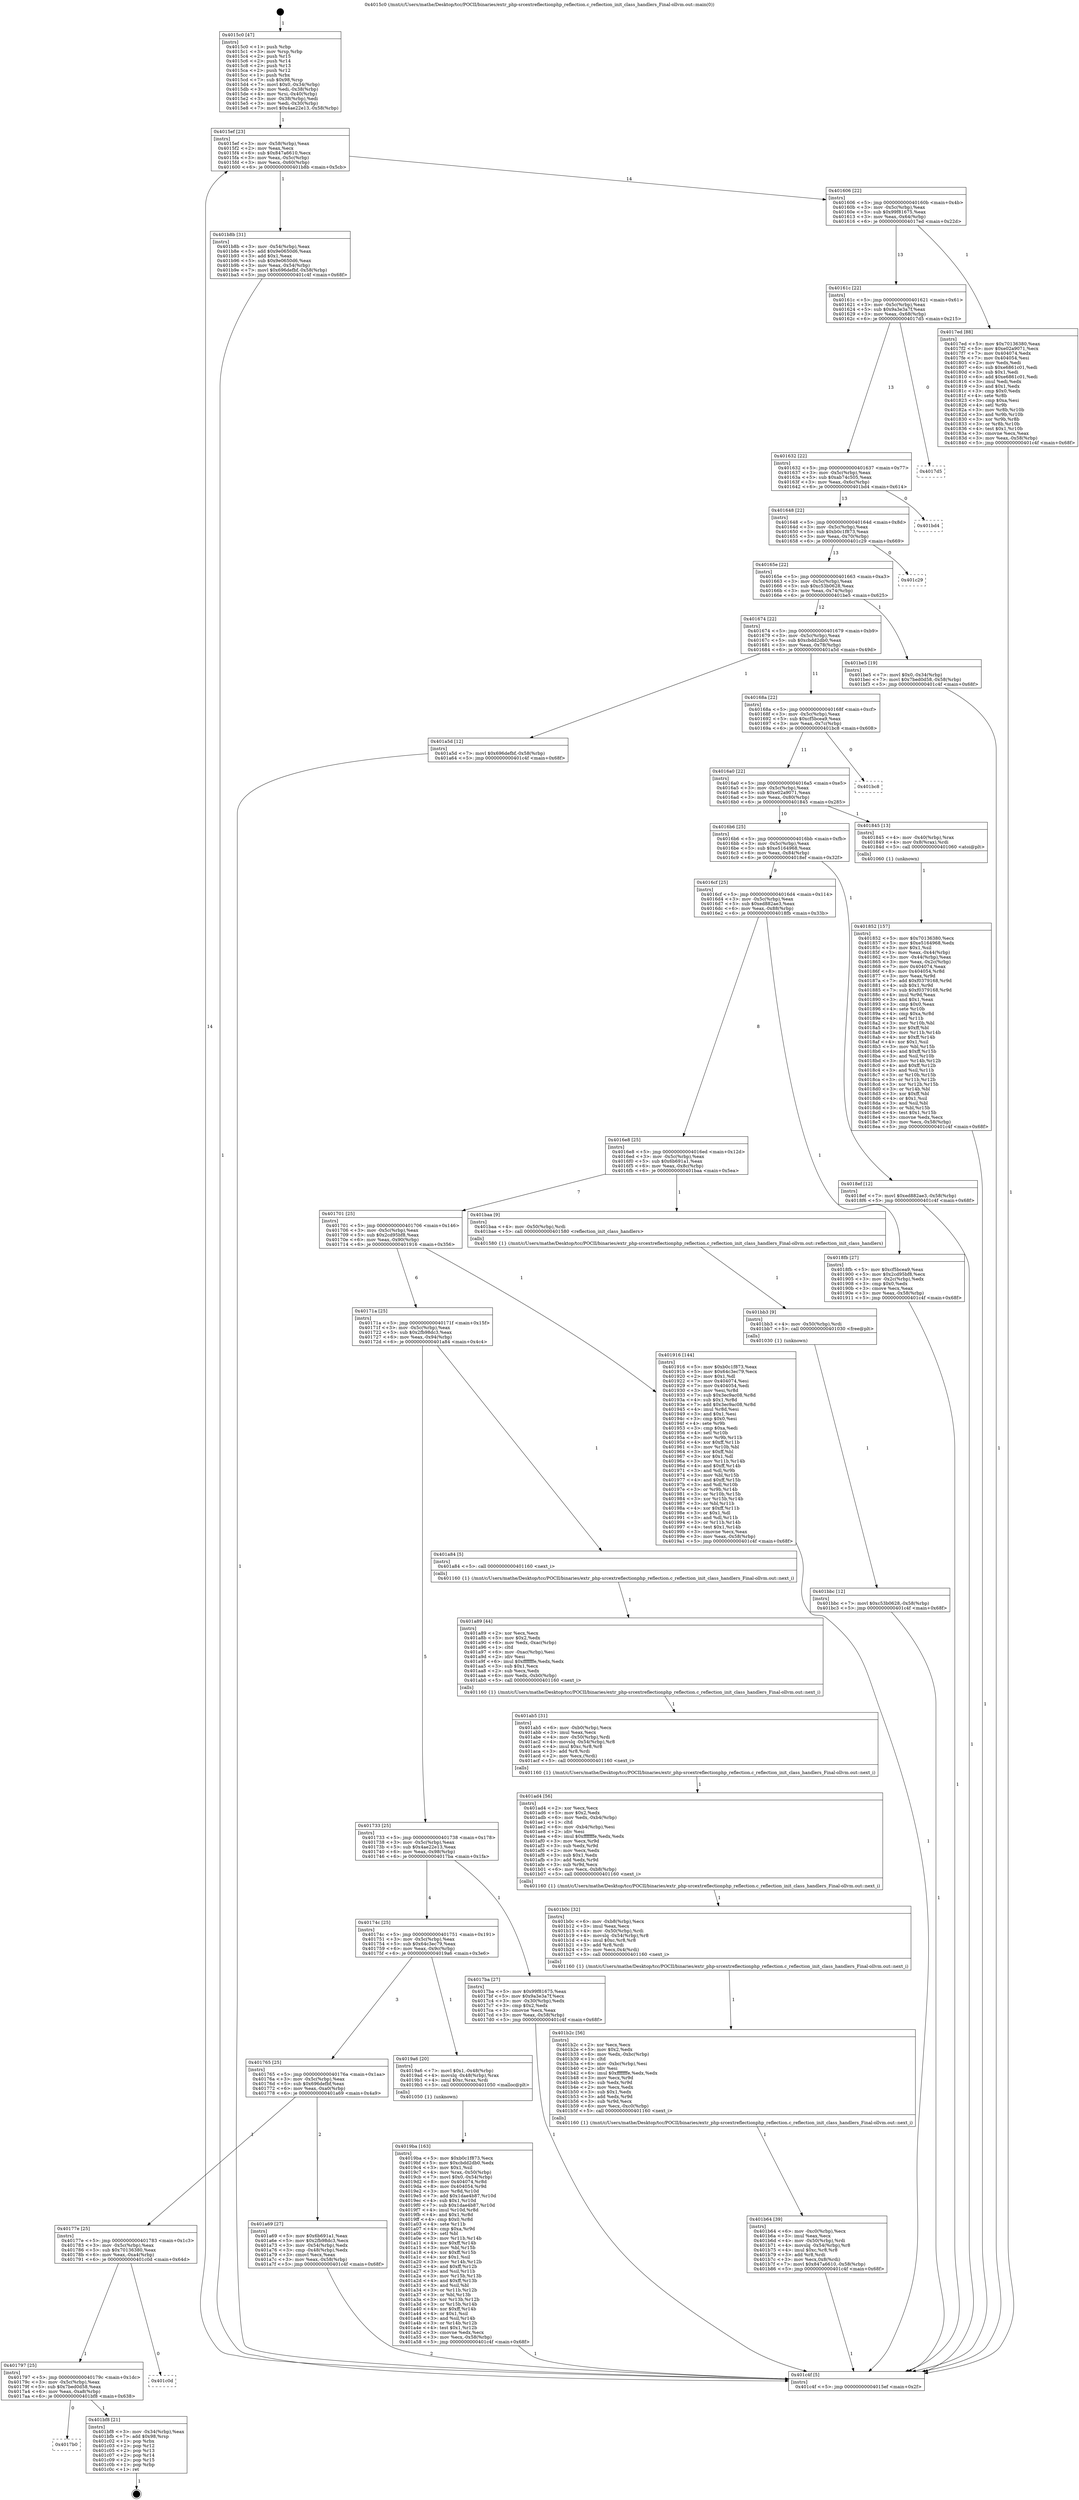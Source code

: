 digraph "0x4015c0" {
  label = "0x4015c0 (/mnt/c/Users/mathe/Desktop/tcc/POCII/binaries/extr_php-srcextreflectionphp_reflection.c_reflection_init_class_handlers_Final-ollvm.out::main(0))"
  labelloc = "t"
  node[shape=record]

  Entry [label="",width=0.3,height=0.3,shape=circle,fillcolor=black,style=filled]
  "0x4015ef" [label="{
     0x4015ef [23]\l
     | [instrs]\l
     &nbsp;&nbsp;0x4015ef \<+3\>: mov -0x58(%rbp),%eax\l
     &nbsp;&nbsp;0x4015f2 \<+2\>: mov %eax,%ecx\l
     &nbsp;&nbsp;0x4015f4 \<+6\>: sub $0x847a6610,%ecx\l
     &nbsp;&nbsp;0x4015fa \<+3\>: mov %eax,-0x5c(%rbp)\l
     &nbsp;&nbsp;0x4015fd \<+3\>: mov %ecx,-0x60(%rbp)\l
     &nbsp;&nbsp;0x401600 \<+6\>: je 0000000000401b8b \<main+0x5cb\>\l
  }"]
  "0x401b8b" [label="{
     0x401b8b [31]\l
     | [instrs]\l
     &nbsp;&nbsp;0x401b8b \<+3\>: mov -0x54(%rbp),%eax\l
     &nbsp;&nbsp;0x401b8e \<+5\>: add $0x9e0650d6,%eax\l
     &nbsp;&nbsp;0x401b93 \<+3\>: add $0x1,%eax\l
     &nbsp;&nbsp;0x401b96 \<+5\>: sub $0x9e0650d6,%eax\l
     &nbsp;&nbsp;0x401b9b \<+3\>: mov %eax,-0x54(%rbp)\l
     &nbsp;&nbsp;0x401b9e \<+7\>: movl $0x696defbf,-0x58(%rbp)\l
     &nbsp;&nbsp;0x401ba5 \<+5\>: jmp 0000000000401c4f \<main+0x68f\>\l
  }"]
  "0x401606" [label="{
     0x401606 [22]\l
     | [instrs]\l
     &nbsp;&nbsp;0x401606 \<+5\>: jmp 000000000040160b \<main+0x4b\>\l
     &nbsp;&nbsp;0x40160b \<+3\>: mov -0x5c(%rbp),%eax\l
     &nbsp;&nbsp;0x40160e \<+5\>: sub $0x99f81675,%eax\l
     &nbsp;&nbsp;0x401613 \<+3\>: mov %eax,-0x64(%rbp)\l
     &nbsp;&nbsp;0x401616 \<+6\>: je 00000000004017ed \<main+0x22d\>\l
  }"]
  Exit [label="",width=0.3,height=0.3,shape=circle,fillcolor=black,style=filled,peripheries=2]
  "0x4017ed" [label="{
     0x4017ed [88]\l
     | [instrs]\l
     &nbsp;&nbsp;0x4017ed \<+5\>: mov $0x70136380,%eax\l
     &nbsp;&nbsp;0x4017f2 \<+5\>: mov $0xe02a9071,%ecx\l
     &nbsp;&nbsp;0x4017f7 \<+7\>: mov 0x404074,%edx\l
     &nbsp;&nbsp;0x4017fe \<+7\>: mov 0x404054,%esi\l
     &nbsp;&nbsp;0x401805 \<+2\>: mov %edx,%edi\l
     &nbsp;&nbsp;0x401807 \<+6\>: sub $0xe6861c01,%edi\l
     &nbsp;&nbsp;0x40180d \<+3\>: sub $0x1,%edi\l
     &nbsp;&nbsp;0x401810 \<+6\>: add $0xe6861c01,%edi\l
     &nbsp;&nbsp;0x401816 \<+3\>: imul %edi,%edx\l
     &nbsp;&nbsp;0x401819 \<+3\>: and $0x1,%edx\l
     &nbsp;&nbsp;0x40181c \<+3\>: cmp $0x0,%edx\l
     &nbsp;&nbsp;0x40181f \<+4\>: sete %r8b\l
     &nbsp;&nbsp;0x401823 \<+3\>: cmp $0xa,%esi\l
     &nbsp;&nbsp;0x401826 \<+4\>: setl %r9b\l
     &nbsp;&nbsp;0x40182a \<+3\>: mov %r8b,%r10b\l
     &nbsp;&nbsp;0x40182d \<+3\>: and %r9b,%r10b\l
     &nbsp;&nbsp;0x401830 \<+3\>: xor %r9b,%r8b\l
     &nbsp;&nbsp;0x401833 \<+3\>: or %r8b,%r10b\l
     &nbsp;&nbsp;0x401836 \<+4\>: test $0x1,%r10b\l
     &nbsp;&nbsp;0x40183a \<+3\>: cmovne %ecx,%eax\l
     &nbsp;&nbsp;0x40183d \<+3\>: mov %eax,-0x58(%rbp)\l
     &nbsp;&nbsp;0x401840 \<+5\>: jmp 0000000000401c4f \<main+0x68f\>\l
  }"]
  "0x40161c" [label="{
     0x40161c [22]\l
     | [instrs]\l
     &nbsp;&nbsp;0x40161c \<+5\>: jmp 0000000000401621 \<main+0x61\>\l
     &nbsp;&nbsp;0x401621 \<+3\>: mov -0x5c(%rbp),%eax\l
     &nbsp;&nbsp;0x401624 \<+5\>: sub $0x9a3e3a7f,%eax\l
     &nbsp;&nbsp;0x401629 \<+3\>: mov %eax,-0x68(%rbp)\l
     &nbsp;&nbsp;0x40162c \<+6\>: je 00000000004017d5 \<main+0x215\>\l
  }"]
  "0x4017b0" [label="{
     0x4017b0\l
  }", style=dashed]
  "0x4017d5" [label="{
     0x4017d5\l
  }", style=dashed]
  "0x401632" [label="{
     0x401632 [22]\l
     | [instrs]\l
     &nbsp;&nbsp;0x401632 \<+5\>: jmp 0000000000401637 \<main+0x77\>\l
     &nbsp;&nbsp;0x401637 \<+3\>: mov -0x5c(%rbp),%eax\l
     &nbsp;&nbsp;0x40163a \<+5\>: sub $0xab74c505,%eax\l
     &nbsp;&nbsp;0x40163f \<+3\>: mov %eax,-0x6c(%rbp)\l
     &nbsp;&nbsp;0x401642 \<+6\>: je 0000000000401bd4 \<main+0x614\>\l
  }"]
  "0x401bf8" [label="{
     0x401bf8 [21]\l
     | [instrs]\l
     &nbsp;&nbsp;0x401bf8 \<+3\>: mov -0x34(%rbp),%eax\l
     &nbsp;&nbsp;0x401bfb \<+7\>: add $0x98,%rsp\l
     &nbsp;&nbsp;0x401c02 \<+1\>: pop %rbx\l
     &nbsp;&nbsp;0x401c03 \<+2\>: pop %r12\l
     &nbsp;&nbsp;0x401c05 \<+2\>: pop %r13\l
     &nbsp;&nbsp;0x401c07 \<+2\>: pop %r14\l
     &nbsp;&nbsp;0x401c09 \<+2\>: pop %r15\l
     &nbsp;&nbsp;0x401c0b \<+1\>: pop %rbp\l
     &nbsp;&nbsp;0x401c0c \<+1\>: ret\l
  }"]
  "0x401bd4" [label="{
     0x401bd4\l
  }", style=dashed]
  "0x401648" [label="{
     0x401648 [22]\l
     | [instrs]\l
     &nbsp;&nbsp;0x401648 \<+5\>: jmp 000000000040164d \<main+0x8d\>\l
     &nbsp;&nbsp;0x40164d \<+3\>: mov -0x5c(%rbp),%eax\l
     &nbsp;&nbsp;0x401650 \<+5\>: sub $0xb0c1f873,%eax\l
     &nbsp;&nbsp;0x401655 \<+3\>: mov %eax,-0x70(%rbp)\l
     &nbsp;&nbsp;0x401658 \<+6\>: je 0000000000401c29 \<main+0x669\>\l
  }"]
  "0x401797" [label="{
     0x401797 [25]\l
     | [instrs]\l
     &nbsp;&nbsp;0x401797 \<+5\>: jmp 000000000040179c \<main+0x1dc\>\l
     &nbsp;&nbsp;0x40179c \<+3\>: mov -0x5c(%rbp),%eax\l
     &nbsp;&nbsp;0x40179f \<+5\>: sub $0x7bed0d58,%eax\l
     &nbsp;&nbsp;0x4017a4 \<+6\>: mov %eax,-0xa8(%rbp)\l
     &nbsp;&nbsp;0x4017aa \<+6\>: je 0000000000401bf8 \<main+0x638\>\l
  }"]
  "0x401c29" [label="{
     0x401c29\l
  }", style=dashed]
  "0x40165e" [label="{
     0x40165e [22]\l
     | [instrs]\l
     &nbsp;&nbsp;0x40165e \<+5\>: jmp 0000000000401663 \<main+0xa3\>\l
     &nbsp;&nbsp;0x401663 \<+3\>: mov -0x5c(%rbp),%eax\l
     &nbsp;&nbsp;0x401666 \<+5\>: sub $0xc53b0628,%eax\l
     &nbsp;&nbsp;0x40166b \<+3\>: mov %eax,-0x74(%rbp)\l
     &nbsp;&nbsp;0x40166e \<+6\>: je 0000000000401be5 \<main+0x625\>\l
  }"]
  "0x401c0d" [label="{
     0x401c0d\l
  }", style=dashed]
  "0x401be5" [label="{
     0x401be5 [19]\l
     | [instrs]\l
     &nbsp;&nbsp;0x401be5 \<+7\>: movl $0x0,-0x34(%rbp)\l
     &nbsp;&nbsp;0x401bec \<+7\>: movl $0x7bed0d58,-0x58(%rbp)\l
     &nbsp;&nbsp;0x401bf3 \<+5\>: jmp 0000000000401c4f \<main+0x68f\>\l
  }"]
  "0x401674" [label="{
     0x401674 [22]\l
     | [instrs]\l
     &nbsp;&nbsp;0x401674 \<+5\>: jmp 0000000000401679 \<main+0xb9\>\l
     &nbsp;&nbsp;0x401679 \<+3\>: mov -0x5c(%rbp),%eax\l
     &nbsp;&nbsp;0x40167c \<+5\>: sub $0xcbdd2db0,%eax\l
     &nbsp;&nbsp;0x401681 \<+3\>: mov %eax,-0x78(%rbp)\l
     &nbsp;&nbsp;0x401684 \<+6\>: je 0000000000401a5d \<main+0x49d\>\l
  }"]
  "0x401bbc" [label="{
     0x401bbc [12]\l
     | [instrs]\l
     &nbsp;&nbsp;0x401bbc \<+7\>: movl $0xc53b0628,-0x58(%rbp)\l
     &nbsp;&nbsp;0x401bc3 \<+5\>: jmp 0000000000401c4f \<main+0x68f\>\l
  }"]
  "0x401a5d" [label="{
     0x401a5d [12]\l
     | [instrs]\l
     &nbsp;&nbsp;0x401a5d \<+7\>: movl $0x696defbf,-0x58(%rbp)\l
     &nbsp;&nbsp;0x401a64 \<+5\>: jmp 0000000000401c4f \<main+0x68f\>\l
  }"]
  "0x40168a" [label="{
     0x40168a [22]\l
     | [instrs]\l
     &nbsp;&nbsp;0x40168a \<+5\>: jmp 000000000040168f \<main+0xcf\>\l
     &nbsp;&nbsp;0x40168f \<+3\>: mov -0x5c(%rbp),%eax\l
     &nbsp;&nbsp;0x401692 \<+5\>: sub $0xcf5bcea9,%eax\l
     &nbsp;&nbsp;0x401697 \<+3\>: mov %eax,-0x7c(%rbp)\l
     &nbsp;&nbsp;0x40169a \<+6\>: je 0000000000401bc8 \<main+0x608\>\l
  }"]
  "0x401bb3" [label="{
     0x401bb3 [9]\l
     | [instrs]\l
     &nbsp;&nbsp;0x401bb3 \<+4\>: mov -0x50(%rbp),%rdi\l
     &nbsp;&nbsp;0x401bb7 \<+5\>: call 0000000000401030 \<free@plt\>\l
     | [calls]\l
     &nbsp;&nbsp;0x401030 \{1\} (unknown)\l
  }"]
  "0x401bc8" [label="{
     0x401bc8\l
  }", style=dashed]
  "0x4016a0" [label="{
     0x4016a0 [22]\l
     | [instrs]\l
     &nbsp;&nbsp;0x4016a0 \<+5\>: jmp 00000000004016a5 \<main+0xe5\>\l
     &nbsp;&nbsp;0x4016a5 \<+3\>: mov -0x5c(%rbp),%eax\l
     &nbsp;&nbsp;0x4016a8 \<+5\>: sub $0xe02a9071,%eax\l
     &nbsp;&nbsp;0x4016ad \<+3\>: mov %eax,-0x80(%rbp)\l
     &nbsp;&nbsp;0x4016b0 \<+6\>: je 0000000000401845 \<main+0x285\>\l
  }"]
  "0x401b64" [label="{
     0x401b64 [39]\l
     | [instrs]\l
     &nbsp;&nbsp;0x401b64 \<+6\>: mov -0xc0(%rbp),%ecx\l
     &nbsp;&nbsp;0x401b6a \<+3\>: imul %eax,%ecx\l
     &nbsp;&nbsp;0x401b6d \<+4\>: mov -0x50(%rbp),%rdi\l
     &nbsp;&nbsp;0x401b71 \<+4\>: movslq -0x54(%rbp),%r8\l
     &nbsp;&nbsp;0x401b75 \<+4\>: imul $0xc,%r8,%r8\l
     &nbsp;&nbsp;0x401b79 \<+3\>: add %r8,%rdi\l
     &nbsp;&nbsp;0x401b7c \<+3\>: mov %ecx,0x8(%rdi)\l
     &nbsp;&nbsp;0x401b7f \<+7\>: movl $0x847a6610,-0x58(%rbp)\l
     &nbsp;&nbsp;0x401b86 \<+5\>: jmp 0000000000401c4f \<main+0x68f\>\l
  }"]
  "0x401845" [label="{
     0x401845 [13]\l
     | [instrs]\l
     &nbsp;&nbsp;0x401845 \<+4\>: mov -0x40(%rbp),%rax\l
     &nbsp;&nbsp;0x401849 \<+4\>: mov 0x8(%rax),%rdi\l
     &nbsp;&nbsp;0x40184d \<+5\>: call 0000000000401060 \<atoi@plt\>\l
     | [calls]\l
     &nbsp;&nbsp;0x401060 \{1\} (unknown)\l
  }"]
  "0x4016b6" [label="{
     0x4016b6 [25]\l
     | [instrs]\l
     &nbsp;&nbsp;0x4016b6 \<+5\>: jmp 00000000004016bb \<main+0xfb\>\l
     &nbsp;&nbsp;0x4016bb \<+3\>: mov -0x5c(%rbp),%eax\l
     &nbsp;&nbsp;0x4016be \<+5\>: sub $0xe5164968,%eax\l
     &nbsp;&nbsp;0x4016c3 \<+6\>: mov %eax,-0x84(%rbp)\l
     &nbsp;&nbsp;0x4016c9 \<+6\>: je 00000000004018ef \<main+0x32f\>\l
  }"]
  "0x401b2c" [label="{
     0x401b2c [56]\l
     | [instrs]\l
     &nbsp;&nbsp;0x401b2c \<+2\>: xor %ecx,%ecx\l
     &nbsp;&nbsp;0x401b2e \<+5\>: mov $0x2,%edx\l
     &nbsp;&nbsp;0x401b33 \<+6\>: mov %edx,-0xbc(%rbp)\l
     &nbsp;&nbsp;0x401b39 \<+1\>: cltd\l
     &nbsp;&nbsp;0x401b3a \<+6\>: mov -0xbc(%rbp),%esi\l
     &nbsp;&nbsp;0x401b40 \<+2\>: idiv %esi\l
     &nbsp;&nbsp;0x401b42 \<+6\>: imul $0xfffffffe,%edx,%edx\l
     &nbsp;&nbsp;0x401b48 \<+3\>: mov %ecx,%r9d\l
     &nbsp;&nbsp;0x401b4b \<+3\>: sub %edx,%r9d\l
     &nbsp;&nbsp;0x401b4e \<+2\>: mov %ecx,%edx\l
     &nbsp;&nbsp;0x401b50 \<+3\>: sub $0x1,%edx\l
     &nbsp;&nbsp;0x401b53 \<+3\>: add %edx,%r9d\l
     &nbsp;&nbsp;0x401b56 \<+3\>: sub %r9d,%ecx\l
     &nbsp;&nbsp;0x401b59 \<+6\>: mov %ecx,-0xc0(%rbp)\l
     &nbsp;&nbsp;0x401b5f \<+5\>: call 0000000000401160 \<next_i\>\l
     | [calls]\l
     &nbsp;&nbsp;0x401160 \{1\} (/mnt/c/Users/mathe/Desktop/tcc/POCII/binaries/extr_php-srcextreflectionphp_reflection.c_reflection_init_class_handlers_Final-ollvm.out::next_i)\l
  }"]
  "0x4018ef" [label="{
     0x4018ef [12]\l
     | [instrs]\l
     &nbsp;&nbsp;0x4018ef \<+7\>: movl $0xed882ae3,-0x58(%rbp)\l
     &nbsp;&nbsp;0x4018f6 \<+5\>: jmp 0000000000401c4f \<main+0x68f\>\l
  }"]
  "0x4016cf" [label="{
     0x4016cf [25]\l
     | [instrs]\l
     &nbsp;&nbsp;0x4016cf \<+5\>: jmp 00000000004016d4 \<main+0x114\>\l
     &nbsp;&nbsp;0x4016d4 \<+3\>: mov -0x5c(%rbp),%eax\l
     &nbsp;&nbsp;0x4016d7 \<+5\>: sub $0xed882ae3,%eax\l
     &nbsp;&nbsp;0x4016dc \<+6\>: mov %eax,-0x88(%rbp)\l
     &nbsp;&nbsp;0x4016e2 \<+6\>: je 00000000004018fb \<main+0x33b\>\l
  }"]
  "0x401b0c" [label="{
     0x401b0c [32]\l
     | [instrs]\l
     &nbsp;&nbsp;0x401b0c \<+6\>: mov -0xb8(%rbp),%ecx\l
     &nbsp;&nbsp;0x401b12 \<+3\>: imul %eax,%ecx\l
     &nbsp;&nbsp;0x401b15 \<+4\>: mov -0x50(%rbp),%rdi\l
     &nbsp;&nbsp;0x401b19 \<+4\>: movslq -0x54(%rbp),%r8\l
     &nbsp;&nbsp;0x401b1d \<+4\>: imul $0xc,%r8,%r8\l
     &nbsp;&nbsp;0x401b21 \<+3\>: add %r8,%rdi\l
     &nbsp;&nbsp;0x401b24 \<+3\>: mov %ecx,0x4(%rdi)\l
     &nbsp;&nbsp;0x401b27 \<+5\>: call 0000000000401160 \<next_i\>\l
     | [calls]\l
     &nbsp;&nbsp;0x401160 \{1\} (/mnt/c/Users/mathe/Desktop/tcc/POCII/binaries/extr_php-srcextreflectionphp_reflection.c_reflection_init_class_handlers_Final-ollvm.out::next_i)\l
  }"]
  "0x4018fb" [label="{
     0x4018fb [27]\l
     | [instrs]\l
     &nbsp;&nbsp;0x4018fb \<+5\>: mov $0xcf5bcea9,%eax\l
     &nbsp;&nbsp;0x401900 \<+5\>: mov $0x2cd95bf8,%ecx\l
     &nbsp;&nbsp;0x401905 \<+3\>: mov -0x2c(%rbp),%edx\l
     &nbsp;&nbsp;0x401908 \<+3\>: cmp $0x0,%edx\l
     &nbsp;&nbsp;0x40190b \<+3\>: cmove %ecx,%eax\l
     &nbsp;&nbsp;0x40190e \<+3\>: mov %eax,-0x58(%rbp)\l
     &nbsp;&nbsp;0x401911 \<+5\>: jmp 0000000000401c4f \<main+0x68f\>\l
  }"]
  "0x4016e8" [label="{
     0x4016e8 [25]\l
     | [instrs]\l
     &nbsp;&nbsp;0x4016e8 \<+5\>: jmp 00000000004016ed \<main+0x12d\>\l
     &nbsp;&nbsp;0x4016ed \<+3\>: mov -0x5c(%rbp),%eax\l
     &nbsp;&nbsp;0x4016f0 \<+5\>: sub $0x6b691a1,%eax\l
     &nbsp;&nbsp;0x4016f5 \<+6\>: mov %eax,-0x8c(%rbp)\l
     &nbsp;&nbsp;0x4016fb \<+6\>: je 0000000000401baa \<main+0x5ea\>\l
  }"]
  "0x401ad4" [label="{
     0x401ad4 [56]\l
     | [instrs]\l
     &nbsp;&nbsp;0x401ad4 \<+2\>: xor %ecx,%ecx\l
     &nbsp;&nbsp;0x401ad6 \<+5\>: mov $0x2,%edx\l
     &nbsp;&nbsp;0x401adb \<+6\>: mov %edx,-0xb4(%rbp)\l
     &nbsp;&nbsp;0x401ae1 \<+1\>: cltd\l
     &nbsp;&nbsp;0x401ae2 \<+6\>: mov -0xb4(%rbp),%esi\l
     &nbsp;&nbsp;0x401ae8 \<+2\>: idiv %esi\l
     &nbsp;&nbsp;0x401aea \<+6\>: imul $0xfffffffe,%edx,%edx\l
     &nbsp;&nbsp;0x401af0 \<+3\>: mov %ecx,%r9d\l
     &nbsp;&nbsp;0x401af3 \<+3\>: sub %edx,%r9d\l
     &nbsp;&nbsp;0x401af6 \<+2\>: mov %ecx,%edx\l
     &nbsp;&nbsp;0x401af8 \<+3\>: sub $0x1,%edx\l
     &nbsp;&nbsp;0x401afb \<+3\>: add %edx,%r9d\l
     &nbsp;&nbsp;0x401afe \<+3\>: sub %r9d,%ecx\l
     &nbsp;&nbsp;0x401b01 \<+6\>: mov %ecx,-0xb8(%rbp)\l
     &nbsp;&nbsp;0x401b07 \<+5\>: call 0000000000401160 \<next_i\>\l
     | [calls]\l
     &nbsp;&nbsp;0x401160 \{1\} (/mnt/c/Users/mathe/Desktop/tcc/POCII/binaries/extr_php-srcextreflectionphp_reflection.c_reflection_init_class_handlers_Final-ollvm.out::next_i)\l
  }"]
  "0x401baa" [label="{
     0x401baa [9]\l
     | [instrs]\l
     &nbsp;&nbsp;0x401baa \<+4\>: mov -0x50(%rbp),%rdi\l
     &nbsp;&nbsp;0x401bae \<+5\>: call 0000000000401580 \<reflection_init_class_handlers\>\l
     | [calls]\l
     &nbsp;&nbsp;0x401580 \{1\} (/mnt/c/Users/mathe/Desktop/tcc/POCII/binaries/extr_php-srcextreflectionphp_reflection.c_reflection_init_class_handlers_Final-ollvm.out::reflection_init_class_handlers)\l
  }"]
  "0x401701" [label="{
     0x401701 [25]\l
     | [instrs]\l
     &nbsp;&nbsp;0x401701 \<+5\>: jmp 0000000000401706 \<main+0x146\>\l
     &nbsp;&nbsp;0x401706 \<+3\>: mov -0x5c(%rbp),%eax\l
     &nbsp;&nbsp;0x401709 \<+5\>: sub $0x2cd95bf8,%eax\l
     &nbsp;&nbsp;0x40170e \<+6\>: mov %eax,-0x90(%rbp)\l
     &nbsp;&nbsp;0x401714 \<+6\>: je 0000000000401916 \<main+0x356\>\l
  }"]
  "0x401ab5" [label="{
     0x401ab5 [31]\l
     | [instrs]\l
     &nbsp;&nbsp;0x401ab5 \<+6\>: mov -0xb0(%rbp),%ecx\l
     &nbsp;&nbsp;0x401abb \<+3\>: imul %eax,%ecx\l
     &nbsp;&nbsp;0x401abe \<+4\>: mov -0x50(%rbp),%rdi\l
     &nbsp;&nbsp;0x401ac2 \<+4\>: movslq -0x54(%rbp),%r8\l
     &nbsp;&nbsp;0x401ac6 \<+4\>: imul $0xc,%r8,%r8\l
     &nbsp;&nbsp;0x401aca \<+3\>: add %r8,%rdi\l
     &nbsp;&nbsp;0x401acd \<+2\>: mov %ecx,(%rdi)\l
     &nbsp;&nbsp;0x401acf \<+5\>: call 0000000000401160 \<next_i\>\l
     | [calls]\l
     &nbsp;&nbsp;0x401160 \{1\} (/mnt/c/Users/mathe/Desktop/tcc/POCII/binaries/extr_php-srcextreflectionphp_reflection.c_reflection_init_class_handlers_Final-ollvm.out::next_i)\l
  }"]
  "0x401916" [label="{
     0x401916 [144]\l
     | [instrs]\l
     &nbsp;&nbsp;0x401916 \<+5\>: mov $0xb0c1f873,%eax\l
     &nbsp;&nbsp;0x40191b \<+5\>: mov $0x64c3ec79,%ecx\l
     &nbsp;&nbsp;0x401920 \<+2\>: mov $0x1,%dl\l
     &nbsp;&nbsp;0x401922 \<+7\>: mov 0x404074,%esi\l
     &nbsp;&nbsp;0x401929 \<+7\>: mov 0x404054,%edi\l
     &nbsp;&nbsp;0x401930 \<+3\>: mov %esi,%r8d\l
     &nbsp;&nbsp;0x401933 \<+7\>: sub $0x3ec9ac08,%r8d\l
     &nbsp;&nbsp;0x40193a \<+4\>: sub $0x1,%r8d\l
     &nbsp;&nbsp;0x40193e \<+7\>: add $0x3ec9ac08,%r8d\l
     &nbsp;&nbsp;0x401945 \<+4\>: imul %r8d,%esi\l
     &nbsp;&nbsp;0x401949 \<+3\>: and $0x1,%esi\l
     &nbsp;&nbsp;0x40194c \<+3\>: cmp $0x0,%esi\l
     &nbsp;&nbsp;0x40194f \<+4\>: sete %r9b\l
     &nbsp;&nbsp;0x401953 \<+3\>: cmp $0xa,%edi\l
     &nbsp;&nbsp;0x401956 \<+4\>: setl %r10b\l
     &nbsp;&nbsp;0x40195a \<+3\>: mov %r9b,%r11b\l
     &nbsp;&nbsp;0x40195d \<+4\>: xor $0xff,%r11b\l
     &nbsp;&nbsp;0x401961 \<+3\>: mov %r10b,%bl\l
     &nbsp;&nbsp;0x401964 \<+3\>: xor $0xff,%bl\l
     &nbsp;&nbsp;0x401967 \<+3\>: xor $0x1,%dl\l
     &nbsp;&nbsp;0x40196a \<+3\>: mov %r11b,%r14b\l
     &nbsp;&nbsp;0x40196d \<+4\>: and $0xff,%r14b\l
     &nbsp;&nbsp;0x401971 \<+3\>: and %dl,%r9b\l
     &nbsp;&nbsp;0x401974 \<+3\>: mov %bl,%r15b\l
     &nbsp;&nbsp;0x401977 \<+4\>: and $0xff,%r15b\l
     &nbsp;&nbsp;0x40197b \<+3\>: and %dl,%r10b\l
     &nbsp;&nbsp;0x40197e \<+3\>: or %r9b,%r14b\l
     &nbsp;&nbsp;0x401981 \<+3\>: or %r10b,%r15b\l
     &nbsp;&nbsp;0x401984 \<+3\>: xor %r15b,%r14b\l
     &nbsp;&nbsp;0x401987 \<+3\>: or %bl,%r11b\l
     &nbsp;&nbsp;0x40198a \<+4\>: xor $0xff,%r11b\l
     &nbsp;&nbsp;0x40198e \<+3\>: or $0x1,%dl\l
     &nbsp;&nbsp;0x401991 \<+3\>: and %dl,%r11b\l
     &nbsp;&nbsp;0x401994 \<+3\>: or %r11b,%r14b\l
     &nbsp;&nbsp;0x401997 \<+4\>: test $0x1,%r14b\l
     &nbsp;&nbsp;0x40199b \<+3\>: cmovne %ecx,%eax\l
     &nbsp;&nbsp;0x40199e \<+3\>: mov %eax,-0x58(%rbp)\l
     &nbsp;&nbsp;0x4019a1 \<+5\>: jmp 0000000000401c4f \<main+0x68f\>\l
  }"]
  "0x40171a" [label="{
     0x40171a [25]\l
     | [instrs]\l
     &nbsp;&nbsp;0x40171a \<+5\>: jmp 000000000040171f \<main+0x15f\>\l
     &nbsp;&nbsp;0x40171f \<+3\>: mov -0x5c(%rbp),%eax\l
     &nbsp;&nbsp;0x401722 \<+5\>: sub $0x2fb98dc3,%eax\l
     &nbsp;&nbsp;0x401727 \<+6\>: mov %eax,-0x94(%rbp)\l
     &nbsp;&nbsp;0x40172d \<+6\>: je 0000000000401a84 \<main+0x4c4\>\l
  }"]
  "0x401a89" [label="{
     0x401a89 [44]\l
     | [instrs]\l
     &nbsp;&nbsp;0x401a89 \<+2\>: xor %ecx,%ecx\l
     &nbsp;&nbsp;0x401a8b \<+5\>: mov $0x2,%edx\l
     &nbsp;&nbsp;0x401a90 \<+6\>: mov %edx,-0xac(%rbp)\l
     &nbsp;&nbsp;0x401a96 \<+1\>: cltd\l
     &nbsp;&nbsp;0x401a97 \<+6\>: mov -0xac(%rbp),%esi\l
     &nbsp;&nbsp;0x401a9d \<+2\>: idiv %esi\l
     &nbsp;&nbsp;0x401a9f \<+6\>: imul $0xfffffffe,%edx,%edx\l
     &nbsp;&nbsp;0x401aa5 \<+3\>: sub $0x1,%ecx\l
     &nbsp;&nbsp;0x401aa8 \<+2\>: sub %ecx,%edx\l
     &nbsp;&nbsp;0x401aaa \<+6\>: mov %edx,-0xb0(%rbp)\l
     &nbsp;&nbsp;0x401ab0 \<+5\>: call 0000000000401160 \<next_i\>\l
     | [calls]\l
     &nbsp;&nbsp;0x401160 \{1\} (/mnt/c/Users/mathe/Desktop/tcc/POCII/binaries/extr_php-srcextreflectionphp_reflection.c_reflection_init_class_handlers_Final-ollvm.out::next_i)\l
  }"]
  "0x401a84" [label="{
     0x401a84 [5]\l
     | [instrs]\l
     &nbsp;&nbsp;0x401a84 \<+5\>: call 0000000000401160 \<next_i\>\l
     | [calls]\l
     &nbsp;&nbsp;0x401160 \{1\} (/mnt/c/Users/mathe/Desktop/tcc/POCII/binaries/extr_php-srcextreflectionphp_reflection.c_reflection_init_class_handlers_Final-ollvm.out::next_i)\l
  }"]
  "0x401733" [label="{
     0x401733 [25]\l
     | [instrs]\l
     &nbsp;&nbsp;0x401733 \<+5\>: jmp 0000000000401738 \<main+0x178\>\l
     &nbsp;&nbsp;0x401738 \<+3\>: mov -0x5c(%rbp),%eax\l
     &nbsp;&nbsp;0x40173b \<+5\>: sub $0x4ae22e13,%eax\l
     &nbsp;&nbsp;0x401740 \<+6\>: mov %eax,-0x98(%rbp)\l
     &nbsp;&nbsp;0x401746 \<+6\>: je 00000000004017ba \<main+0x1fa\>\l
  }"]
  "0x40177e" [label="{
     0x40177e [25]\l
     | [instrs]\l
     &nbsp;&nbsp;0x40177e \<+5\>: jmp 0000000000401783 \<main+0x1c3\>\l
     &nbsp;&nbsp;0x401783 \<+3\>: mov -0x5c(%rbp),%eax\l
     &nbsp;&nbsp;0x401786 \<+5\>: sub $0x70136380,%eax\l
     &nbsp;&nbsp;0x40178b \<+6\>: mov %eax,-0xa4(%rbp)\l
     &nbsp;&nbsp;0x401791 \<+6\>: je 0000000000401c0d \<main+0x64d\>\l
  }"]
  "0x4017ba" [label="{
     0x4017ba [27]\l
     | [instrs]\l
     &nbsp;&nbsp;0x4017ba \<+5\>: mov $0x99f81675,%eax\l
     &nbsp;&nbsp;0x4017bf \<+5\>: mov $0x9a3e3a7f,%ecx\l
     &nbsp;&nbsp;0x4017c4 \<+3\>: mov -0x30(%rbp),%edx\l
     &nbsp;&nbsp;0x4017c7 \<+3\>: cmp $0x2,%edx\l
     &nbsp;&nbsp;0x4017ca \<+3\>: cmovne %ecx,%eax\l
     &nbsp;&nbsp;0x4017cd \<+3\>: mov %eax,-0x58(%rbp)\l
     &nbsp;&nbsp;0x4017d0 \<+5\>: jmp 0000000000401c4f \<main+0x68f\>\l
  }"]
  "0x40174c" [label="{
     0x40174c [25]\l
     | [instrs]\l
     &nbsp;&nbsp;0x40174c \<+5\>: jmp 0000000000401751 \<main+0x191\>\l
     &nbsp;&nbsp;0x401751 \<+3\>: mov -0x5c(%rbp),%eax\l
     &nbsp;&nbsp;0x401754 \<+5\>: sub $0x64c3ec79,%eax\l
     &nbsp;&nbsp;0x401759 \<+6\>: mov %eax,-0x9c(%rbp)\l
     &nbsp;&nbsp;0x40175f \<+6\>: je 00000000004019a6 \<main+0x3e6\>\l
  }"]
  "0x401c4f" [label="{
     0x401c4f [5]\l
     | [instrs]\l
     &nbsp;&nbsp;0x401c4f \<+5\>: jmp 00000000004015ef \<main+0x2f\>\l
  }"]
  "0x4015c0" [label="{
     0x4015c0 [47]\l
     | [instrs]\l
     &nbsp;&nbsp;0x4015c0 \<+1\>: push %rbp\l
     &nbsp;&nbsp;0x4015c1 \<+3\>: mov %rsp,%rbp\l
     &nbsp;&nbsp;0x4015c4 \<+2\>: push %r15\l
     &nbsp;&nbsp;0x4015c6 \<+2\>: push %r14\l
     &nbsp;&nbsp;0x4015c8 \<+2\>: push %r13\l
     &nbsp;&nbsp;0x4015ca \<+2\>: push %r12\l
     &nbsp;&nbsp;0x4015cc \<+1\>: push %rbx\l
     &nbsp;&nbsp;0x4015cd \<+7\>: sub $0x98,%rsp\l
     &nbsp;&nbsp;0x4015d4 \<+7\>: movl $0x0,-0x34(%rbp)\l
     &nbsp;&nbsp;0x4015db \<+3\>: mov %edi,-0x38(%rbp)\l
     &nbsp;&nbsp;0x4015de \<+4\>: mov %rsi,-0x40(%rbp)\l
     &nbsp;&nbsp;0x4015e2 \<+3\>: mov -0x38(%rbp),%edi\l
     &nbsp;&nbsp;0x4015e5 \<+3\>: mov %edi,-0x30(%rbp)\l
     &nbsp;&nbsp;0x4015e8 \<+7\>: movl $0x4ae22e13,-0x58(%rbp)\l
  }"]
  "0x401852" [label="{
     0x401852 [157]\l
     | [instrs]\l
     &nbsp;&nbsp;0x401852 \<+5\>: mov $0x70136380,%ecx\l
     &nbsp;&nbsp;0x401857 \<+5\>: mov $0xe5164968,%edx\l
     &nbsp;&nbsp;0x40185c \<+3\>: mov $0x1,%sil\l
     &nbsp;&nbsp;0x40185f \<+3\>: mov %eax,-0x44(%rbp)\l
     &nbsp;&nbsp;0x401862 \<+3\>: mov -0x44(%rbp),%eax\l
     &nbsp;&nbsp;0x401865 \<+3\>: mov %eax,-0x2c(%rbp)\l
     &nbsp;&nbsp;0x401868 \<+7\>: mov 0x404074,%eax\l
     &nbsp;&nbsp;0x40186f \<+8\>: mov 0x404054,%r8d\l
     &nbsp;&nbsp;0x401877 \<+3\>: mov %eax,%r9d\l
     &nbsp;&nbsp;0x40187a \<+7\>: add $0xf0379168,%r9d\l
     &nbsp;&nbsp;0x401881 \<+4\>: sub $0x1,%r9d\l
     &nbsp;&nbsp;0x401885 \<+7\>: sub $0xf0379168,%r9d\l
     &nbsp;&nbsp;0x40188c \<+4\>: imul %r9d,%eax\l
     &nbsp;&nbsp;0x401890 \<+3\>: and $0x1,%eax\l
     &nbsp;&nbsp;0x401893 \<+3\>: cmp $0x0,%eax\l
     &nbsp;&nbsp;0x401896 \<+4\>: sete %r10b\l
     &nbsp;&nbsp;0x40189a \<+4\>: cmp $0xa,%r8d\l
     &nbsp;&nbsp;0x40189e \<+4\>: setl %r11b\l
     &nbsp;&nbsp;0x4018a2 \<+3\>: mov %r10b,%bl\l
     &nbsp;&nbsp;0x4018a5 \<+3\>: xor $0xff,%bl\l
     &nbsp;&nbsp;0x4018a8 \<+3\>: mov %r11b,%r14b\l
     &nbsp;&nbsp;0x4018ab \<+4\>: xor $0xff,%r14b\l
     &nbsp;&nbsp;0x4018af \<+4\>: xor $0x1,%sil\l
     &nbsp;&nbsp;0x4018b3 \<+3\>: mov %bl,%r15b\l
     &nbsp;&nbsp;0x4018b6 \<+4\>: and $0xff,%r15b\l
     &nbsp;&nbsp;0x4018ba \<+3\>: and %sil,%r10b\l
     &nbsp;&nbsp;0x4018bd \<+3\>: mov %r14b,%r12b\l
     &nbsp;&nbsp;0x4018c0 \<+4\>: and $0xff,%r12b\l
     &nbsp;&nbsp;0x4018c4 \<+3\>: and %sil,%r11b\l
     &nbsp;&nbsp;0x4018c7 \<+3\>: or %r10b,%r15b\l
     &nbsp;&nbsp;0x4018ca \<+3\>: or %r11b,%r12b\l
     &nbsp;&nbsp;0x4018cd \<+3\>: xor %r12b,%r15b\l
     &nbsp;&nbsp;0x4018d0 \<+3\>: or %r14b,%bl\l
     &nbsp;&nbsp;0x4018d3 \<+3\>: xor $0xff,%bl\l
     &nbsp;&nbsp;0x4018d6 \<+4\>: or $0x1,%sil\l
     &nbsp;&nbsp;0x4018da \<+3\>: and %sil,%bl\l
     &nbsp;&nbsp;0x4018dd \<+3\>: or %bl,%r15b\l
     &nbsp;&nbsp;0x4018e0 \<+4\>: test $0x1,%r15b\l
     &nbsp;&nbsp;0x4018e4 \<+3\>: cmovne %edx,%ecx\l
     &nbsp;&nbsp;0x4018e7 \<+3\>: mov %ecx,-0x58(%rbp)\l
     &nbsp;&nbsp;0x4018ea \<+5\>: jmp 0000000000401c4f \<main+0x68f\>\l
  }"]
  "0x401a69" [label="{
     0x401a69 [27]\l
     | [instrs]\l
     &nbsp;&nbsp;0x401a69 \<+5\>: mov $0x6b691a1,%eax\l
     &nbsp;&nbsp;0x401a6e \<+5\>: mov $0x2fb98dc3,%ecx\l
     &nbsp;&nbsp;0x401a73 \<+3\>: mov -0x54(%rbp),%edx\l
     &nbsp;&nbsp;0x401a76 \<+3\>: cmp -0x48(%rbp),%edx\l
     &nbsp;&nbsp;0x401a79 \<+3\>: cmovl %ecx,%eax\l
     &nbsp;&nbsp;0x401a7c \<+3\>: mov %eax,-0x58(%rbp)\l
     &nbsp;&nbsp;0x401a7f \<+5\>: jmp 0000000000401c4f \<main+0x68f\>\l
  }"]
  "0x4019a6" [label="{
     0x4019a6 [20]\l
     | [instrs]\l
     &nbsp;&nbsp;0x4019a6 \<+7\>: movl $0x1,-0x48(%rbp)\l
     &nbsp;&nbsp;0x4019ad \<+4\>: movslq -0x48(%rbp),%rax\l
     &nbsp;&nbsp;0x4019b1 \<+4\>: imul $0xc,%rax,%rdi\l
     &nbsp;&nbsp;0x4019b5 \<+5\>: call 0000000000401050 \<malloc@plt\>\l
     | [calls]\l
     &nbsp;&nbsp;0x401050 \{1\} (unknown)\l
  }"]
  "0x401765" [label="{
     0x401765 [25]\l
     | [instrs]\l
     &nbsp;&nbsp;0x401765 \<+5\>: jmp 000000000040176a \<main+0x1aa\>\l
     &nbsp;&nbsp;0x40176a \<+3\>: mov -0x5c(%rbp),%eax\l
     &nbsp;&nbsp;0x40176d \<+5\>: sub $0x696defbf,%eax\l
     &nbsp;&nbsp;0x401772 \<+6\>: mov %eax,-0xa0(%rbp)\l
     &nbsp;&nbsp;0x401778 \<+6\>: je 0000000000401a69 \<main+0x4a9\>\l
  }"]
  "0x4019ba" [label="{
     0x4019ba [163]\l
     | [instrs]\l
     &nbsp;&nbsp;0x4019ba \<+5\>: mov $0xb0c1f873,%ecx\l
     &nbsp;&nbsp;0x4019bf \<+5\>: mov $0xcbdd2db0,%edx\l
     &nbsp;&nbsp;0x4019c4 \<+3\>: mov $0x1,%sil\l
     &nbsp;&nbsp;0x4019c7 \<+4\>: mov %rax,-0x50(%rbp)\l
     &nbsp;&nbsp;0x4019cb \<+7\>: movl $0x0,-0x54(%rbp)\l
     &nbsp;&nbsp;0x4019d2 \<+8\>: mov 0x404074,%r8d\l
     &nbsp;&nbsp;0x4019da \<+8\>: mov 0x404054,%r9d\l
     &nbsp;&nbsp;0x4019e2 \<+3\>: mov %r8d,%r10d\l
     &nbsp;&nbsp;0x4019e5 \<+7\>: add $0x1dae4b87,%r10d\l
     &nbsp;&nbsp;0x4019ec \<+4\>: sub $0x1,%r10d\l
     &nbsp;&nbsp;0x4019f0 \<+7\>: sub $0x1dae4b87,%r10d\l
     &nbsp;&nbsp;0x4019f7 \<+4\>: imul %r10d,%r8d\l
     &nbsp;&nbsp;0x4019fb \<+4\>: and $0x1,%r8d\l
     &nbsp;&nbsp;0x4019ff \<+4\>: cmp $0x0,%r8d\l
     &nbsp;&nbsp;0x401a03 \<+4\>: sete %r11b\l
     &nbsp;&nbsp;0x401a07 \<+4\>: cmp $0xa,%r9d\l
     &nbsp;&nbsp;0x401a0b \<+3\>: setl %bl\l
     &nbsp;&nbsp;0x401a0e \<+3\>: mov %r11b,%r14b\l
     &nbsp;&nbsp;0x401a11 \<+4\>: xor $0xff,%r14b\l
     &nbsp;&nbsp;0x401a15 \<+3\>: mov %bl,%r15b\l
     &nbsp;&nbsp;0x401a18 \<+4\>: xor $0xff,%r15b\l
     &nbsp;&nbsp;0x401a1c \<+4\>: xor $0x1,%sil\l
     &nbsp;&nbsp;0x401a20 \<+3\>: mov %r14b,%r12b\l
     &nbsp;&nbsp;0x401a23 \<+4\>: and $0xff,%r12b\l
     &nbsp;&nbsp;0x401a27 \<+3\>: and %sil,%r11b\l
     &nbsp;&nbsp;0x401a2a \<+3\>: mov %r15b,%r13b\l
     &nbsp;&nbsp;0x401a2d \<+4\>: and $0xff,%r13b\l
     &nbsp;&nbsp;0x401a31 \<+3\>: and %sil,%bl\l
     &nbsp;&nbsp;0x401a34 \<+3\>: or %r11b,%r12b\l
     &nbsp;&nbsp;0x401a37 \<+3\>: or %bl,%r13b\l
     &nbsp;&nbsp;0x401a3a \<+3\>: xor %r13b,%r12b\l
     &nbsp;&nbsp;0x401a3d \<+3\>: or %r15b,%r14b\l
     &nbsp;&nbsp;0x401a40 \<+4\>: xor $0xff,%r14b\l
     &nbsp;&nbsp;0x401a44 \<+4\>: or $0x1,%sil\l
     &nbsp;&nbsp;0x401a48 \<+3\>: and %sil,%r14b\l
     &nbsp;&nbsp;0x401a4b \<+3\>: or %r14b,%r12b\l
     &nbsp;&nbsp;0x401a4e \<+4\>: test $0x1,%r12b\l
     &nbsp;&nbsp;0x401a52 \<+3\>: cmovne %edx,%ecx\l
     &nbsp;&nbsp;0x401a55 \<+3\>: mov %ecx,-0x58(%rbp)\l
     &nbsp;&nbsp;0x401a58 \<+5\>: jmp 0000000000401c4f \<main+0x68f\>\l
  }"]
  Entry -> "0x4015c0" [label=" 1"]
  "0x4015ef" -> "0x401b8b" [label=" 1"]
  "0x4015ef" -> "0x401606" [label=" 14"]
  "0x401bf8" -> Exit [label=" 1"]
  "0x401606" -> "0x4017ed" [label=" 1"]
  "0x401606" -> "0x40161c" [label=" 13"]
  "0x401797" -> "0x4017b0" [label=" 0"]
  "0x40161c" -> "0x4017d5" [label=" 0"]
  "0x40161c" -> "0x401632" [label=" 13"]
  "0x401797" -> "0x401bf8" [label=" 1"]
  "0x401632" -> "0x401bd4" [label=" 0"]
  "0x401632" -> "0x401648" [label=" 13"]
  "0x40177e" -> "0x401797" [label=" 1"]
  "0x401648" -> "0x401c29" [label=" 0"]
  "0x401648" -> "0x40165e" [label=" 13"]
  "0x40177e" -> "0x401c0d" [label=" 0"]
  "0x40165e" -> "0x401be5" [label=" 1"]
  "0x40165e" -> "0x401674" [label=" 12"]
  "0x401be5" -> "0x401c4f" [label=" 1"]
  "0x401674" -> "0x401a5d" [label=" 1"]
  "0x401674" -> "0x40168a" [label=" 11"]
  "0x401bbc" -> "0x401c4f" [label=" 1"]
  "0x40168a" -> "0x401bc8" [label=" 0"]
  "0x40168a" -> "0x4016a0" [label=" 11"]
  "0x401bb3" -> "0x401bbc" [label=" 1"]
  "0x4016a0" -> "0x401845" [label=" 1"]
  "0x4016a0" -> "0x4016b6" [label=" 10"]
  "0x401baa" -> "0x401bb3" [label=" 1"]
  "0x4016b6" -> "0x4018ef" [label=" 1"]
  "0x4016b6" -> "0x4016cf" [label=" 9"]
  "0x401b8b" -> "0x401c4f" [label=" 1"]
  "0x4016cf" -> "0x4018fb" [label=" 1"]
  "0x4016cf" -> "0x4016e8" [label=" 8"]
  "0x401b64" -> "0x401c4f" [label=" 1"]
  "0x4016e8" -> "0x401baa" [label=" 1"]
  "0x4016e8" -> "0x401701" [label=" 7"]
  "0x401b2c" -> "0x401b64" [label=" 1"]
  "0x401701" -> "0x401916" [label=" 1"]
  "0x401701" -> "0x40171a" [label=" 6"]
  "0x401b0c" -> "0x401b2c" [label=" 1"]
  "0x40171a" -> "0x401a84" [label=" 1"]
  "0x40171a" -> "0x401733" [label=" 5"]
  "0x401ad4" -> "0x401b0c" [label=" 1"]
  "0x401733" -> "0x4017ba" [label=" 1"]
  "0x401733" -> "0x40174c" [label=" 4"]
  "0x4017ba" -> "0x401c4f" [label=" 1"]
  "0x4015c0" -> "0x4015ef" [label=" 1"]
  "0x401c4f" -> "0x4015ef" [label=" 14"]
  "0x4017ed" -> "0x401c4f" [label=" 1"]
  "0x401845" -> "0x401852" [label=" 1"]
  "0x401852" -> "0x401c4f" [label=" 1"]
  "0x4018ef" -> "0x401c4f" [label=" 1"]
  "0x4018fb" -> "0x401c4f" [label=" 1"]
  "0x401916" -> "0x401c4f" [label=" 1"]
  "0x401ab5" -> "0x401ad4" [label=" 1"]
  "0x40174c" -> "0x4019a6" [label=" 1"]
  "0x40174c" -> "0x401765" [label=" 3"]
  "0x4019a6" -> "0x4019ba" [label=" 1"]
  "0x4019ba" -> "0x401c4f" [label=" 1"]
  "0x401a5d" -> "0x401c4f" [label=" 1"]
  "0x401a89" -> "0x401ab5" [label=" 1"]
  "0x401765" -> "0x401a69" [label=" 2"]
  "0x401765" -> "0x40177e" [label=" 1"]
  "0x401a69" -> "0x401c4f" [label=" 2"]
  "0x401a84" -> "0x401a89" [label=" 1"]
}
